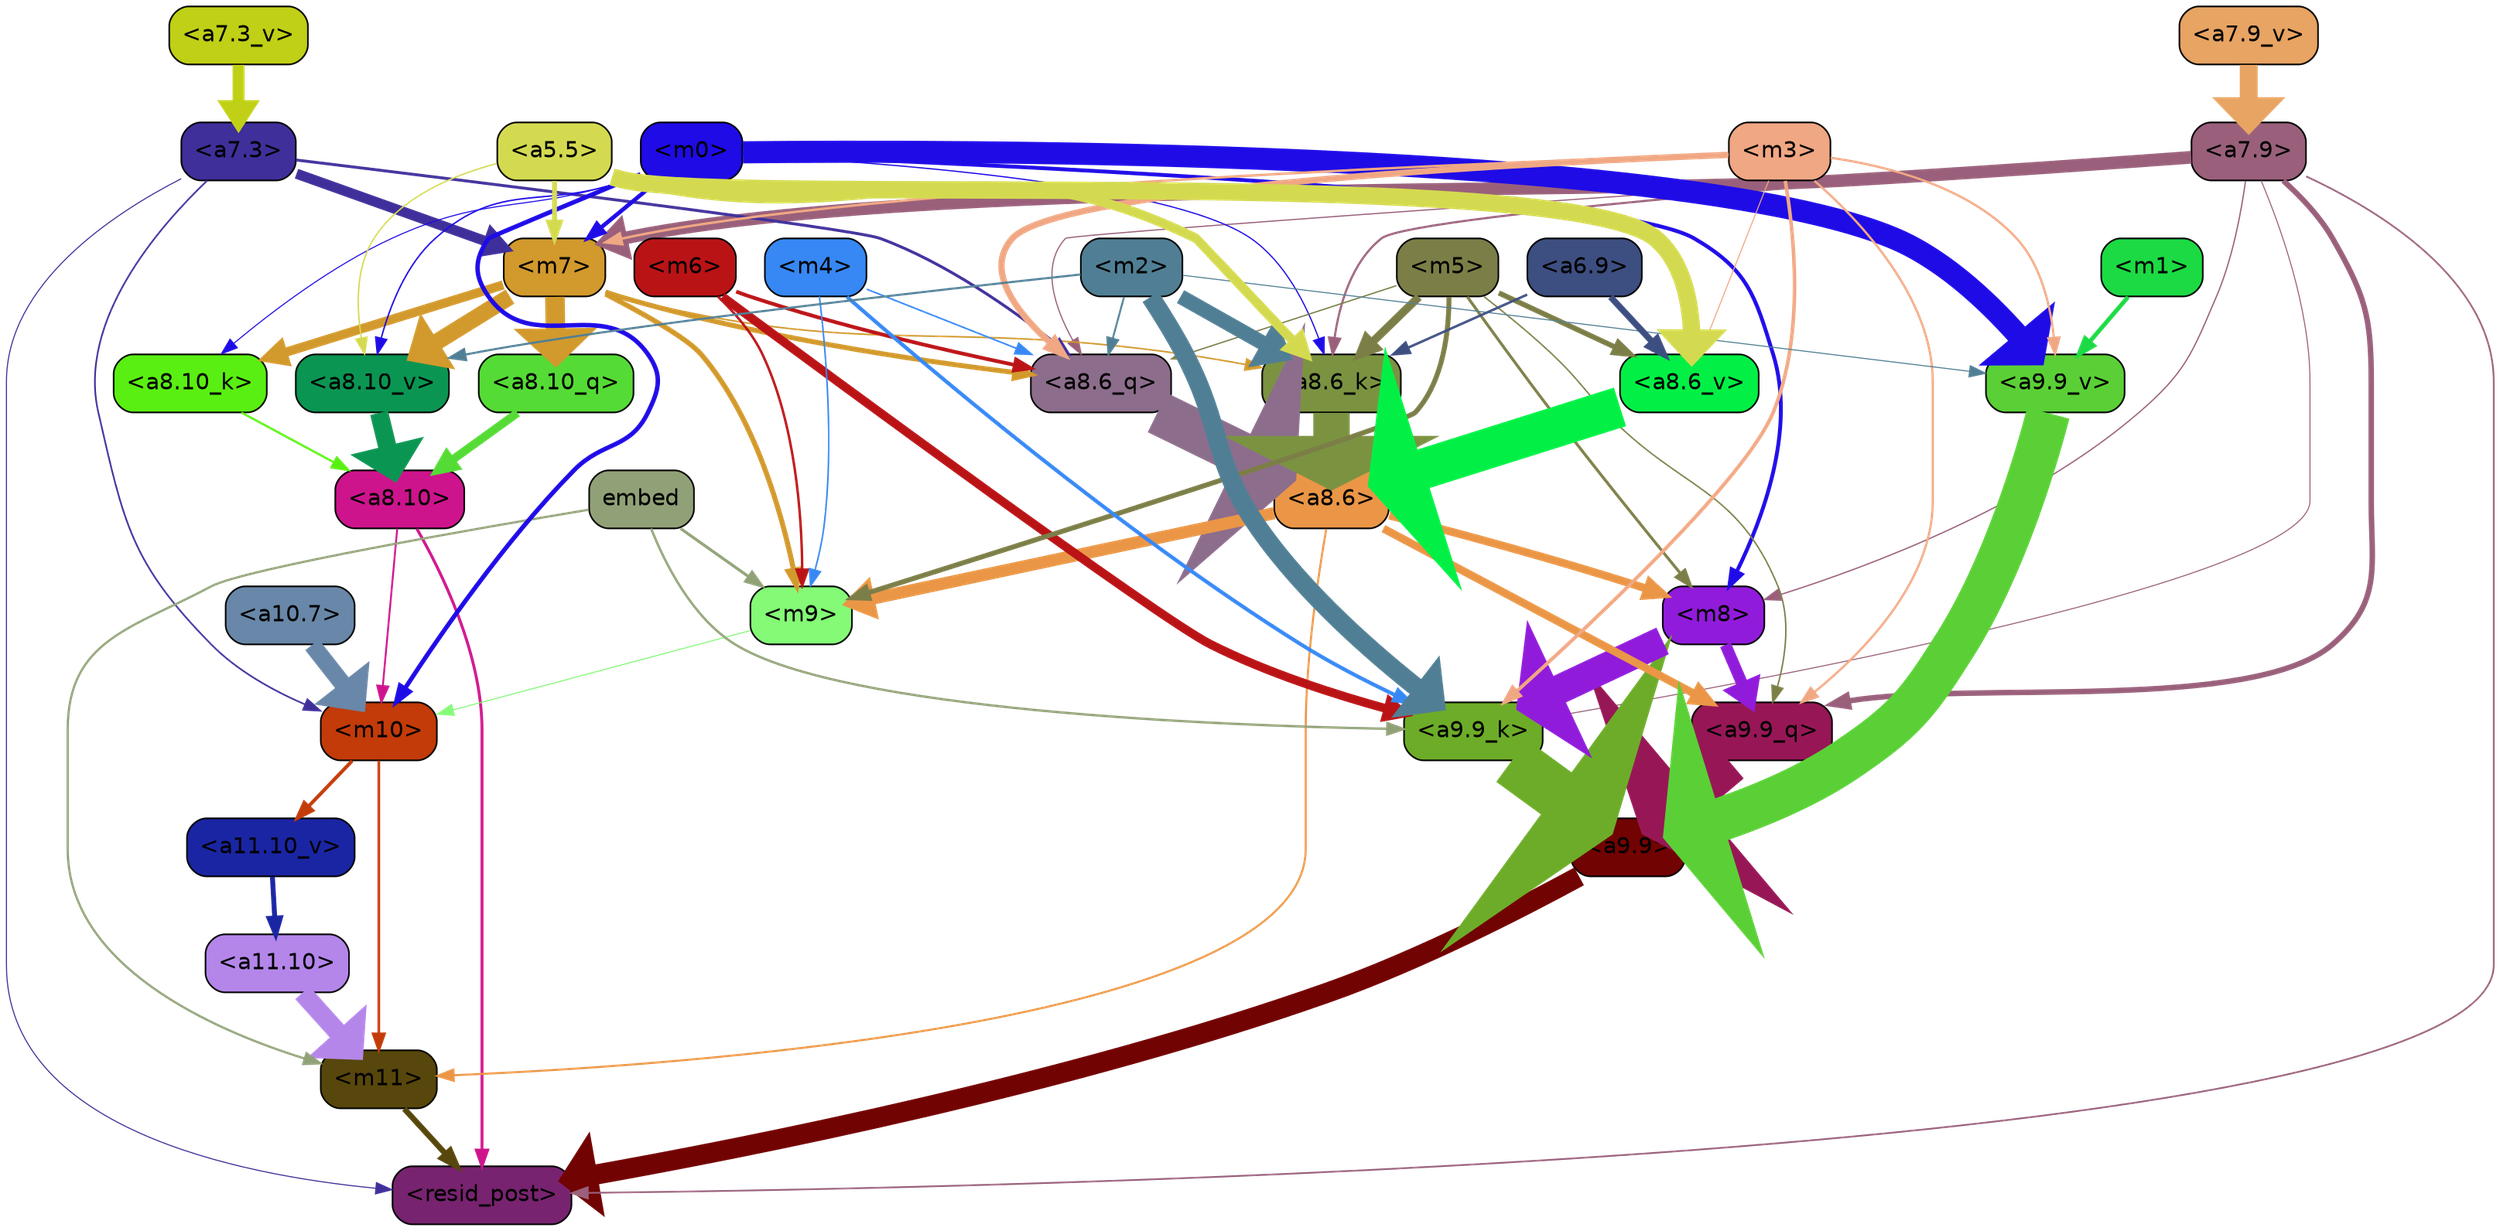 strict digraph "" {
	graph [bgcolor=transparent,
		layout=dot,
		overlap=false,
		splines=true
	];
	"<m11>"	[color=black,
		fillcolor="#58470c",
		fontname=Helvetica,
		shape=box,
		style="filled, rounded"];
	"<resid_post>"	[color=black,
		fillcolor="#782370",
		fontname=Helvetica,
		shape=box,
		style="filled, rounded"];
	"<m11>" -> "<resid_post>"	[color="#58470c",
		penwidth=3.564229369163513];
	"<a9.9>"	[color=black,
		fillcolor="#710302",
		fontname=Helvetica,
		shape=box,
		style="filled, rounded"];
	"<a9.9>" -> "<resid_post>"	[color="#710302",
		penwidth=12.493714332580566];
	"<a8.10>"	[color=black,
		fillcolor="#cd148c",
		fontname=Helvetica,
		shape=box,
		style="filled, rounded"];
	"<a8.10>" -> "<resid_post>"	[color="#cd148c",
		penwidth=1.7969894409179688];
	"<m10>"	[color=black,
		fillcolor="#c23b09",
		fontname=Helvetica,
		shape=box,
		style="filled, rounded"];
	"<a8.10>" -> "<m10>"	[color="#cd148c",
		penwidth=1.1516046524047852];
	"<a7.9>"	[color=black,
		fillcolor="#9a607b",
		fontname=Helvetica,
		shape=box,
		style="filled, rounded"];
	"<a7.9>" -> "<resid_post>"	[color="#9a607b",
		penwidth=1.061915397644043];
	"<m7>"	[color=black,
		fillcolor="#d2992c",
		fontname=Helvetica,
		shape=box,
		style="filled, rounded"];
	"<a7.9>" -> "<m7>"	[color="#9a607b",
		penwidth=7.860968112945557];
	"<a9.9_q>"	[color=black,
		fillcolor="#971756",
		fontname=Helvetica,
		shape=box,
		style="filled, rounded"];
	"<a7.9>" -> "<a9.9_q>"	[color="#9a607b",
		penwidth=3.4010400772094727];
	"<a9.9_k>"	[color=black,
		fillcolor="#6dac28",
		fontname=Helvetica,
		shape=box,
		style="filled, rounded"];
	"<a7.9>" -> "<a9.9_k>"	[color="#9a607b",
		penwidth=0.6359977722167969];
	"<m8>"	[color=black,
		fillcolor="#911bdb",
		fontname=Helvetica,
		shape=box,
		style="filled, rounded"];
	"<a7.9>" -> "<m8>"	[color="#9a607b",
		penwidth=0.7847824096679688];
	"<a8.6_q>"	[color=black,
		fillcolor="#8d6d8c",
		fontname=Helvetica,
		shape=box,
		style="filled, rounded"];
	"<a7.9>" -> "<a8.6_q>"	[color="#9a607b",
		penwidth=0.7225875854492188];
	"<a8.6_k>"	[color=black,
		fillcolor="#7b9341",
		fontname=Helvetica,
		shape=box,
		style="filled, rounded"];
	"<a7.9>" -> "<a8.6_k>"	[color="#9a607b",
		penwidth=1.3351249694824219];
	"<a7.3>"	[color=black,
		fillcolor="#3f2f9a",
		fontname=Helvetica,
		shape=box,
		style="filled, rounded"];
	"<a7.3>" -> "<resid_post>"	[color="#3f2f9a",
		penwidth=0.6493911743164062];
	"<a7.3>" -> "<m10>"	[color="#3f2f9a",
		penwidth=1.0287714004516602];
	"<a7.3>" -> "<m7>"	[color="#3f2f9a",
		penwidth=6.300837516784668];
	"<a7.3>" -> "<a8.6_q>"	[color="#3f2f9a",
		penwidth=1.7833585739135742];
	"<a11.10>"	[color=black,
		fillcolor="#b486ea",
		fontname=Helvetica,
		shape=box,
		style="filled, rounded"];
	"<a11.10>" -> "<m11>"	[color="#b486ea",
		penwidth=11.804504871368408];
	"<m10>" -> "<m11>"	[color="#c23b09",
		penwidth=1.6351637840270996];
	"<a11.10_v>"	[color=black,
		fillcolor="#1a25a3",
		fontname=Helvetica,
		shape=box,
		style="filled, rounded"];
	"<m10>" -> "<a11.10_v>"	[color="#c23b09",
		penwidth=2.195528030395508];
	"<a8.6>"	[color=black,
		fillcolor="#ea9646",
		fontname=Helvetica,
		shape=box,
		style="filled, rounded"];
	"<a8.6>" -> "<m11>"	[color="#ea9646",
		penwidth=1.2564282417297363];
	"<m9>"	[color=black,
		fillcolor="#84fa77",
		fontname=Helvetica,
		shape=box,
		style="filled, rounded"];
	"<a8.6>" -> "<m9>"	[color="#ea9646",
		penwidth=7.538959503173828];
	"<a8.6>" -> "<a9.9_q>"	[color="#ea9646",
		penwidth=4.915989875793457];
	"<a8.6>" -> "<m8>"	[color="#ea9646",
		penwidth=4.953336715698242];
	embed	[color=black,
		fillcolor="#91a177",
		fontname=Helvetica,
		shape=box,
		style="filled, rounded"];
	embed -> "<m11>"	[color="#91a177",
		penwidth=1.3679008483886719];
	embed -> "<m9>"	[color="#91a177",
		penwidth=1.8025074005126953];
	embed -> "<a9.9_k>"	[color="#91a177",
		penwidth=1.4555702209472656];
	"<a11.10_v>" -> "<a11.10>"	[color="#1a25a3",
		penwidth=3.037395477294922];
	"<a10.7>"	[color=black,
		fillcolor="#6987a8",
		fontname=Helvetica,
		shape=box,
		style="filled, rounded"];
	"<a10.7>" -> "<m10>"	[color="#6987a8",
		penwidth=10.747549057006836];
	"<m9>" -> "<m10>"	[color="#84fa77",
		penwidth=0.6350235939025879];
	"<m0>"	[color=black,
		fillcolor="#1e0be6",
		fontname=Helvetica,
		shape=box,
		style="filled, rounded"];
	"<m0>" -> "<m10>"	[color="#1e0be6",
		penwidth=2.7613906860351562];
	"<m0>" -> "<m7>"	[color="#1e0be6",
		penwidth=2.5545620918273926];
	"<a9.9_v>"	[color=black,
		fillcolor="#5ad036",
		fontname=Helvetica,
		shape=box,
		style="filled, rounded"];
	"<m0>" -> "<a9.9_v>"	[color="#1e0be6",
		penwidth=13.730411529541016];
	"<m0>" -> "<m8>"	[color="#1e0be6",
		penwidth=2.381570816040039];
	"<a8.10_k>"	[color=black,
		fillcolor="#5aef12",
		fontname=Helvetica,
		shape=box,
		style="filled, rounded"];
	"<m0>" -> "<a8.10_k>"	[color="#1e0be6",
		penwidth=0.6495761871337891];
	"<m0>" -> "<a8.6_k>"	[color="#1e0be6",
		penwidth=0.7486534118652344];
	"<a8.10_v>"	[color=black,
		fillcolor="#0b9552",
		fontname=Helvetica,
		shape=box,
		style="filled, rounded"];
	"<m0>" -> "<a8.10_v>"	[color="#1e0be6",
		penwidth=0.8922653198242188];
	"<m7>" -> "<m9>"	[color="#d2992c",
		penwidth=3.136892318725586];
	"<a8.10_q>"	[color=black,
		fillcolor="#55db35",
		fontname=Helvetica,
		shape=box,
		style="filled, rounded"];
	"<m7>" -> "<a8.10_q>"	[color="#d2992c",
		penwidth=12.156120300292969];
	"<m7>" -> "<a8.6_q>"	[color="#d2992c",
		penwidth=3.078853130340576];
	"<m7>" -> "<a8.10_k>"	[color="#d2992c",
		penwidth=5.668270111083984];
	"<m7>" -> "<a8.6_k>"	[color="#d2992c",
		penwidth=0.9513492584228516];
	"<m7>" -> "<a8.10_v>"	[color="#d2992c",
		penwidth=10.289600372314453];
	"<m6>"	[color=black,
		fillcolor="#ba1316",
		fontname=Helvetica,
		shape=box,
		style="filled, rounded"];
	"<m6>" -> "<m9>"	[color="#ba1316",
		penwidth=1.5130538940429688];
	"<m6>" -> "<a9.9_k>"	[color="#ba1316",
		penwidth=5.398126602172852];
	"<m6>" -> "<a8.6_q>"	[color="#ba1316",
		penwidth=2.3049817085266113];
	"<m5>"	[color=black,
		fillcolor="#7c7e47",
		fontname=Helvetica,
		shape=box,
		style="filled, rounded"];
	"<m5>" -> "<m9>"	[color="#7c7e47",
		penwidth=3.070161819458008];
	"<m5>" -> "<a9.9_q>"	[color="#7c7e47",
		penwidth=0.8938226699829102];
	"<m5>" -> "<m8>"	[color="#7c7e47",
		penwidth=1.7677688598632812];
	"<m5>" -> "<a8.6_q>"	[color="#7c7e47",
		penwidth=0.7973227500915527];
	"<m5>" -> "<a8.6_k>"	[color="#7c7e47",
		penwidth=5.085668563842773];
	"<a8.6_v>"	[color=black,
		fillcolor="#02f045",
		fontname=Helvetica,
		shape=box,
		style="filled, rounded"];
	"<m5>" -> "<a8.6_v>"	[color="#7c7e47",
		penwidth=3.2228469848632812];
	"<m4>"	[color=black,
		fillcolor="#3788f4",
		fontname=Helvetica,
		shape=box,
		style="filled, rounded"];
	"<m4>" -> "<m9>"	[color="#3788f4",
		penwidth=0.9546451568603516];
	"<m4>" -> "<a9.9_k>"	[color="#3788f4",
		penwidth=2.334225654602051];
	"<m4>" -> "<a8.6_q>"	[color="#3788f4",
		penwidth=0.9813051223754883];
	"<a9.9_q>" -> "<a9.9>"	[color="#971756",
		penwidth=28.56541872024536];
	"<a9.9_k>" -> "<a9.9>"	[color="#6dac28",
		penwidth=32.31142416596413];
	"<a9.9_v>" -> "<a9.9>"	[color="#5ad036",
		penwidth=27.08489227294922];
	"<m8>" -> "<a9.9_q>"	[color="#911bdb",
		penwidth=7.189451217651367];
	"<m8>" -> "<a9.9_k>"	[color="#911bdb",
		penwidth=18.19952392578125];
	"<m3>"	[color=black,
		fillcolor="#f0a783",
		fontname=Helvetica,
		shape=box,
		style="filled, rounded"];
	"<m3>" -> "<m7>"	[color="#f0a783",
		penwidth=1.519754409790039];
	"<m3>" -> "<a9.9_q>"	[color="#f0a783",
		penwidth=1.3806190490722656];
	"<m3>" -> "<a9.9_k>"	[color="#f0a783",
		penwidth=2.201329231262207];
	"<m3>" -> "<a9.9_v>"	[color="#f0a783",
		penwidth=1.3742599487304688];
	"<m3>" -> "<a8.6_q>"	[color="#f0a783",
		penwidth=3.894710063934326];
	"<m3>" -> "<a8.6_v>"	[color="#f0a783",
		penwidth=0.6379051208496094];
	"<m2>"	[color=black,
		fillcolor="#507f95",
		fontname=Helvetica,
		shape=box,
		style="filled, rounded"];
	"<m2>" -> "<a9.9_k>"	[color="#507f95",
		penwidth=11.667590618133545];
	"<m2>" -> "<a9.9_v>"	[color="#507f95",
		penwidth=0.6356887817382812];
	"<m2>" -> "<a8.6_q>"	[color="#507f95",
		penwidth=1.1711654663085938];
	"<m2>" -> "<a8.6_k>"	[color="#507f95",
		penwidth=9.172065734863281];
	"<m2>" -> "<a8.10_v>"	[color="#507f95",
		penwidth=1.287038803100586];
	"<m1>"	[color=black,
		fillcolor="#1cda43",
		fontname=Helvetica,
		shape=box,
		style="filled, rounded"];
	"<m1>" -> "<a9.9_v>"	[color="#1cda43",
		penwidth=2.656749725341797];
	"<a8.10_q>" -> "<a8.10>"	[color="#55db35",
		penwidth=5.194318771362305];
	"<a8.6_q>" -> "<a8.6>"	[color="#8d6d8c",
		penwidth=27.11296832561493];
	"<a8.10_k>" -> "<a8.10>"	[color="#5aef12",
		penwidth=1.3374805450439453];
	"<a8.6_k>" -> "<a8.6>"	[color="#7b9341",
		penwidth=22.57996129989624];
	"<a8.10_v>" -> "<a8.10>"	[color="#0b9552",
		penwidth=11.339973449707031];
	"<a8.6_v>" -> "<a8.6>"	[color="#02f045",
		penwidth=25.068782806396484];
	"<a6.9>"	[color=black,
		fillcolor="#3d4e81",
		fontname=Helvetica,
		shape=box,
		style="filled, rounded"];
	"<a6.9>" -> "<a8.6_k>"	[color="#3d4e81",
		penwidth=1.504995346069336];
	"<a6.9>" -> "<a8.6_v>"	[color="#3d4e81",
		penwidth=3.925710678100586];
	"<a5.5>"	[color=black,
		fillcolor="#d4da50",
		fontname=Helvetica,
		shape=box,
		style="filled, rounded"];
	"<a5.5>" -> "<m7>"	[color="#d4da50",
		penwidth=3.0042500495910645];
	"<a5.5>" -> "<a8.6_k>"	[color="#d4da50",
		penwidth=5.877564430236816];
	"<a5.5>" -> "<a8.10_v>"	[color="#d4da50",
		penwidth=0.8552722930908203];
	"<a5.5>" -> "<a8.6_v>"	[color="#d4da50",
		penwidth=10.800443649291992];
	"<a7.9_v>"	[color=black,
		fillcolor="#e7a463",
		fontname=Helvetica,
		shape=box,
		style="filled, rounded"];
	"<a7.9_v>" -> "<a7.9>"	[color="#e7a463",
		penwidth=11.073700428009033];
	"<a7.3_v>"	[color=black,
		fillcolor="#c0d016",
		fontname=Helvetica,
		shape=box,
		style="filled, rounded"];
	"<a7.3_v>" -> "<a7.3>"	[color="#c0d016",
		penwidth=7.367694854736328];
}
